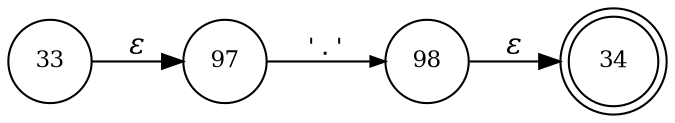 digraph ATN {
rankdir=LR;
s34[fontsize=11, label="34", shape=doublecircle, fixedsize=true, width=.6];
s33[fontsize=11,label="33", shape=circle, fixedsize=true, width=.55, peripheries=1];
s97[fontsize=11,label="97", shape=circle, fixedsize=true, width=.55, peripheries=1];
s98[fontsize=11,label="98", shape=circle, fixedsize=true, width=.55, peripheries=1];
s33 -> s97 [fontname="Times-Italic", label="&epsilon;"];
s97 -> s98 [fontsize=11, fontname="Courier", arrowsize=.7, label = "'.'", arrowhead = normal];
s98 -> s34 [fontname="Times-Italic", label="&epsilon;"];
}